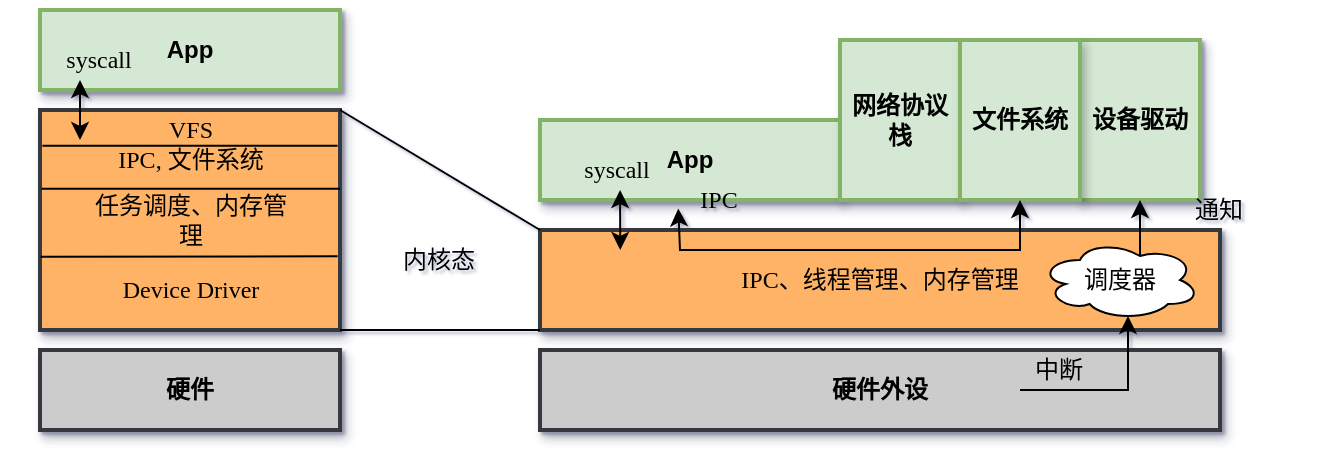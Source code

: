 <mxfile version="27.0.5">
  <diagram name="第 1 页" id="HJdR2ewPqc4SO0az2n2Y">
    <mxGraphModel dx="784" dy="-2637" grid="1" gridSize="10" guides="1" tooltips="1" connect="1" arrows="1" fold="1" page="1" pageScale="1" pageWidth="1169" pageHeight="827" background="#ffffff" math="0" shadow="1">
      <root>
        <mxCell id="0" />
        <mxCell id="1" parent="0" />
        <mxCell id="p9Vdy9ozkMkJOrNqYk9j-1" value="" style="rounded=0;whiteSpace=wrap;html=1;fillColor=#FFB366;strokeColor=#36393d;strokeWidth=2;container=0;shadow=1;" parent="1" vertex="1">
          <mxGeometry x="110" y="4100" width="150" height="110" as="geometry" />
        </mxCell>
        <mxCell id="p9Vdy9ozkMkJOrNqYk9j-2" value="&lt;b&gt;硬件&lt;/b&gt;" style="rounded=0;whiteSpace=wrap;html=1;fillColor=#CCCCCC;strokeColor=#36393d;strokeWidth=2;container=0;shadow=1;" parent="1" vertex="1">
          <mxGeometry x="110" y="4220" width="150" height="40" as="geometry" />
        </mxCell>
        <mxCell id="p9Vdy9ozkMkJOrNqYk9j-3" value="" style="endArrow=none;html=1;rounded=0;entryX=0.008;entryY=0.162;entryDx=0;entryDy=0;exitX=0.992;exitY=0.162;exitDx=0;exitDy=0;entryPerimeter=0;exitPerimeter=0;" parent="1" source="p9Vdy9ozkMkJOrNqYk9j-1" target="p9Vdy9ozkMkJOrNqYk9j-1" edge="1">
          <mxGeometry width="50" height="50" relative="1" as="geometry">
            <mxPoint x="260" y="4128" as="sourcePoint" />
            <mxPoint x="190" y="4110" as="targetPoint" />
          </mxGeometry>
        </mxCell>
        <mxCell id="p9Vdy9ozkMkJOrNqYk9j-4" value="" style="endArrow=none;html=1;rounded=0;entryX=0.005;entryY=0.358;entryDx=0;entryDy=0;entryPerimeter=0;exitX=1;exitY=0.358;exitDx=0;exitDy=0;exitPerimeter=0;" parent="1" source="p9Vdy9ozkMkJOrNqYk9j-1" target="p9Vdy9ozkMkJOrNqYk9j-1" edge="1">
          <mxGeometry width="50" height="50" relative="1" as="geometry">
            <mxPoint x="260" y="4154.76" as="sourcePoint" />
            <mxPoint x="110" y="4154.76" as="targetPoint" />
          </mxGeometry>
        </mxCell>
        <mxCell id="p9Vdy9ozkMkJOrNqYk9j-5" value="" style="endArrow=none;html=1;rounded=0;entryX=0.002;entryY=0.667;entryDx=0;entryDy=0;entryPerimeter=0;exitX=0.992;exitY=0.665;exitDx=0;exitDy=0;exitPerimeter=0;" parent="1" source="p9Vdy9ozkMkJOrNqYk9j-1" target="p9Vdy9ozkMkJOrNqYk9j-1" edge="1">
          <mxGeometry width="50" height="50" relative="1" as="geometry">
            <mxPoint x="260" y="4180" as="sourcePoint" />
            <mxPoint x="110" y="4180" as="targetPoint" />
          </mxGeometry>
        </mxCell>
        <mxCell id="p9Vdy9ozkMkJOrNqYk9j-6" value="&lt;font style=&quot;font-size: 12px;&quot; face=&quot;Times New Roman&quot;&gt;VFS&lt;/font&gt;" style="text;strokeColor=none;align=center;fillColor=none;html=1;verticalAlign=middle;whiteSpace=wrap;rounded=0;strokeWidth=1;container=0;" parent="1" vertex="1">
          <mxGeometry x="135.58" y="4100" width="98.83" height="20" as="geometry" />
        </mxCell>
        <mxCell id="p9Vdy9ozkMkJOrNqYk9j-8" value="&lt;font face=&quot;Times New Roman&quot; style=&quot;font-size: 12px;&quot;&gt;IPC, &lt;/font&gt;&lt;font face=&quot;宋体-简&quot; style=&quot;font-size: 12px;&quot;&gt;文件系统&lt;/font&gt;" style="text;strokeColor=none;align=center;fillColor=none;html=1;verticalAlign=middle;whiteSpace=wrap;rounded=0;strokeWidth=1;container=0;" parent="1" vertex="1">
          <mxGeometry x="135.58" y="4115" width="98.83" height="20" as="geometry" />
        </mxCell>
        <mxCell id="p9Vdy9ozkMkJOrNqYk9j-9" value="&lt;font face=&quot;宋体-简&quot; style=&quot;font-size: 12px;&quot;&gt;任务调度、内存管理&lt;/font&gt;" style="text;strokeColor=none;align=center;fillColor=none;html=1;verticalAlign=middle;whiteSpace=wrap;rounded=0;strokeWidth=1;container=0;" parent="1" vertex="1">
          <mxGeometry x="135.58" y="4145" width="98.83" height="20" as="geometry" />
        </mxCell>
        <mxCell id="p9Vdy9ozkMkJOrNqYk9j-10" value="&lt;font style=&quot;font-size: 12px;&quot; face=&quot;Times New Roman&quot;&gt;Device Driver&lt;/font&gt;" style="text;strokeColor=none;align=center;fillColor=none;html=1;verticalAlign=middle;whiteSpace=wrap;rounded=0;strokeWidth=1;container=0;" parent="1" vertex="1">
          <mxGeometry x="135.58" y="4180" width="98.83" height="20" as="geometry" />
        </mxCell>
        <mxCell id="p9Vdy9ozkMkJOrNqYk9j-11" value="&lt;b&gt;App&lt;/b&gt;" style="rounded=0;whiteSpace=wrap;html=1;fillColor=#d5e8d4;strokeColor=#82b366;strokeWidth=2;container=0;shadow=1;" parent="1" vertex="1">
          <mxGeometry x="110" y="4050" width="150" height="40" as="geometry" />
        </mxCell>
        <mxCell id="p9Vdy9ozkMkJOrNqYk9j-12" value="&lt;font face=&quot;宋体-简&quot;&gt;IPC、线程管理、内存管理&lt;/font&gt;" style="rounded=0;whiteSpace=wrap;html=1;fillColor=#FFB366;strokeColor=#36393d;strokeWidth=2;container=0;shadow=1;" parent="1" vertex="1">
          <mxGeometry x="360" y="4160" width="340" height="50" as="geometry" />
        </mxCell>
        <mxCell id="p9Vdy9ozkMkJOrNqYk9j-13" value="&lt;b&gt;硬件外设&lt;/b&gt;" style="rounded=0;whiteSpace=wrap;html=1;fillColor=#CCCCCC;strokeColor=#36393d;strokeWidth=2;container=0;shadow=1;" parent="1" vertex="1">
          <mxGeometry x="360" y="4220" width="340" height="40" as="geometry" />
        </mxCell>
        <mxCell id="p9Vdy9ozkMkJOrNqYk9j-21" value="&lt;b&gt;App&lt;/b&gt;" style="rounded=0;whiteSpace=wrap;html=1;fillColor=#d5e8d4;strokeColor=#82b366;strokeWidth=2;container=0;shadow=1;" parent="1" vertex="1">
          <mxGeometry x="360" y="4105" width="150" height="40" as="geometry" />
        </mxCell>
        <mxCell id="p9Vdy9ozkMkJOrNqYk9j-22" value="&lt;b&gt;网络协议栈&lt;/b&gt;" style="rounded=0;whiteSpace=wrap;html=1;fillColor=#d5e8d4;strokeColor=#82b366;strokeWidth=2;container=0;shadow=1;" parent="1" vertex="1">
          <mxGeometry x="510" y="4065" width="60" height="80" as="geometry" />
        </mxCell>
        <mxCell id="p9Vdy9ozkMkJOrNqYk9j-23" value="&lt;b&gt;设备驱动&lt;/b&gt;" style="rounded=0;whiteSpace=wrap;html=1;fillColor=#d5e8d4;strokeColor=#82b366;strokeWidth=2;container=0;shadow=1;" parent="1" vertex="1">
          <mxGeometry x="630" y="4065" width="60" height="80" as="geometry" />
        </mxCell>
        <mxCell id="p9Vdy9ozkMkJOrNqYk9j-24" value="&lt;b&gt;文件系统&lt;/b&gt;" style="rounded=0;whiteSpace=wrap;html=1;fillColor=#d5e8d4;strokeColor=#82b366;strokeWidth=2;container=0;shadow=1;" parent="1" vertex="1">
          <mxGeometry x="570" y="4065" width="60" height="80" as="geometry" />
        </mxCell>
        <mxCell id="p9Vdy9ozkMkJOrNqYk9j-25" value="" style="endArrow=none;html=1;rounded=0;exitX=1;exitY=0;exitDx=0;exitDy=0;entryX=0;entryY=0;entryDx=0;entryDy=0;" parent="1" source="p9Vdy9ozkMkJOrNqYk9j-1" target="p9Vdy9ozkMkJOrNqYk9j-12" edge="1">
          <mxGeometry width="50" height="50" relative="1" as="geometry">
            <mxPoint x="430" y="4100" as="sourcePoint" />
            <mxPoint x="480" y="4050" as="targetPoint" />
          </mxGeometry>
        </mxCell>
        <mxCell id="p9Vdy9ozkMkJOrNqYk9j-26" value="" style="endArrow=none;html=1;rounded=0;exitX=1;exitY=0;exitDx=0;exitDy=0;entryX=0;entryY=1;entryDx=0;entryDy=0;" parent="1" target="p9Vdy9ozkMkJOrNqYk9j-12" edge="1">
          <mxGeometry width="50" height="50" relative="1" as="geometry">
            <mxPoint x="260" y="4210" as="sourcePoint" />
            <mxPoint x="360" y="4270" as="targetPoint" />
          </mxGeometry>
        </mxCell>
        <mxCell id="p9Vdy9ozkMkJOrNqYk9j-27" value="&lt;font face=&quot;宋体-简&quot; style=&quot;font-size: 12px;&quot;&gt;内核态&lt;/font&gt;" style="text;strokeColor=none;align=center;fillColor=none;html=1;verticalAlign=middle;whiteSpace=wrap;rounded=0;strokeWidth=1;container=0;" parent="1" vertex="1">
          <mxGeometry x="260" y="4165" width="98.83" height="20" as="geometry" />
        </mxCell>
        <mxCell id="p9Vdy9ozkMkJOrNqYk9j-32" value="" style="endArrow=classic;startArrow=classic;html=1;rounded=0;entryX=0.5;entryY=1;entryDx=0;entryDy=0;exitX=0.461;exitY=1.106;exitDx=0;exitDy=0;exitPerimeter=0;" parent="1" source="p9Vdy9ozkMkJOrNqYk9j-21" target="p9Vdy9ozkMkJOrNqYk9j-24" edge="1">
          <mxGeometry width="50" height="50" relative="1" as="geometry">
            <mxPoint x="430" y="4150" as="sourcePoint" />
            <mxPoint x="480" y="4180" as="targetPoint" />
            <Array as="points">
              <mxPoint x="430" y="4170" />
              <mxPoint x="600" y="4170" />
            </Array>
          </mxGeometry>
        </mxCell>
        <mxCell id="p9Vdy9ozkMkJOrNqYk9j-35" value="" style="endArrow=classic;startArrow=classic;html=1;rounded=0;exitX=0.118;exitY=0.2;exitDx=0;exitDy=0;exitPerimeter=0;entryX=0.267;entryY=0.875;entryDx=0;entryDy=0;entryPerimeter=0;" parent="1" source="p9Vdy9ozkMkJOrNqYk9j-12" target="p9Vdy9ozkMkJOrNqYk9j-21" edge="1">
          <mxGeometry width="50" height="50" relative="1" as="geometry">
            <mxPoint x="360" y="4180" as="sourcePoint" />
            <mxPoint x="410" y="4130" as="targetPoint" />
          </mxGeometry>
        </mxCell>
        <mxCell id="p9Vdy9ozkMkJOrNqYk9j-36" value="&lt;font style=&quot;font-size: 12px;&quot; face=&quot;Times New Roman&quot;&gt;syscall&lt;/font&gt;" style="text;strokeColor=none;align=center;fillColor=none;html=1;verticalAlign=middle;whiteSpace=wrap;rounded=0;strokeWidth=1;container=0;" parent="1" vertex="1">
          <mxGeometry x="348.83" y="4120" width="98.83" height="20" as="geometry" />
        </mxCell>
        <mxCell id="p9Vdy9ozkMkJOrNqYk9j-37" value="&lt;font face=&quot;Times New Roman&quot;&gt;IPC&lt;/font&gt;" style="text;strokeColor=none;align=center;fillColor=none;html=1;verticalAlign=middle;whiteSpace=wrap;rounded=0;strokeWidth=1;container=0;" parent="1" vertex="1">
          <mxGeometry x="400.0" y="4135" width="98.83" height="20" as="geometry" />
        </mxCell>
        <mxCell id="p9Vdy9ozkMkJOrNqYk9j-39" value="&lt;font face=&quot;宋体-简&quot;&gt;调度器&lt;/font&gt;" style="ellipse;shape=cloud;whiteSpace=wrap;html=1;" parent="1" vertex="1">
          <mxGeometry x="610" y="4165" width="80" height="40" as="geometry" />
        </mxCell>
        <mxCell id="p9Vdy9ozkMkJOrNqYk9j-40" value="" style="endArrow=classic;html=1;rounded=0;exitX=0.706;exitY=0.5;exitDx=0;exitDy=0;exitPerimeter=0;entryX=0.55;entryY=0.95;entryDx=0;entryDy=0;entryPerimeter=0;" parent="1" source="p9Vdy9ozkMkJOrNqYk9j-13" target="p9Vdy9ozkMkJOrNqYk9j-39" edge="1">
          <mxGeometry width="50" height="50" relative="1" as="geometry">
            <mxPoint x="550" y="4250" as="sourcePoint" />
            <mxPoint x="600" y="4200" as="targetPoint" />
            <Array as="points">
              <mxPoint x="654" y="4240" />
            </Array>
          </mxGeometry>
        </mxCell>
        <mxCell id="p9Vdy9ozkMkJOrNqYk9j-41" value="&lt;font face=&quot;宋体-简&quot; style=&quot;font-size: 12px;&quot;&gt;中断&lt;/font&gt;" style="text;strokeColor=none;align=center;fillColor=none;html=1;verticalAlign=middle;whiteSpace=wrap;rounded=0;strokeWidth=1;container=0;" parent="1" vertex="1">
          <mxGeometry x="570" y="4220" width="98.83" height="20" as="geometry" />
        </mxCell>
        <mxCell id="p9Vdy9ozkMkJOrNqYk9j-42" value="" style="endArrow=classic;html=1;rounded=0;exitX=0.625;exitY=0.2;exitDx=0;exitDy=0;exitPerimeter=0;" parent="1" source="p9Vdy9ozkMkJOrNqYk9j-39" target="p9Vdy9ozkMkJOrNqYk9j-23" edge="1">
          <mxGeometry width="50" height="50" relative="1" as="geometry">
            <mxPoint x="550" y="4250" as="sourcePoint" />
            <mxPoint x="600" y="4200" as="targetPoint" />
          </mxGeometry>
        </mxCell>
        <mxCell id="p9Vdy9ozkMkJOrNqYk9j-43" value="&lt;font face=&quot;宋体-简&quot; style=&quot;font-size: 12px;&quot;&gt;通知&lt;/font&gt;" style="text;strokeColor=none;align=center;fillColor=none;html=1;verticalAlign=middle;whiteSpace=wrap;rounded=0;strokeWidth=1;container=0;" parent="1" vertex="1">
          <mxGeometry x="650" y="4140" width="98.83" height="20" as="geometry" />
        </mxCell>
        <mxCell id="p9Vdy9ozkMkJOrNqYk9j-45" value="" style="endArrow=classic;startArrow=classic;html=1;rounded=0;exitX=0.118;exitY=0.2;exitDx=0;exitDy=0;exitPerimeter=0;entryX=0.267;entryY=0.875;entryDx=0;entryDy=0;entryPerimeter=0;" parent="1" edge="1">
          <mxGeometry width="50" height="50" relative="1" as="geometry">
            <mxPoint x="130" y="4115" as="sourcePoint" />
            <mxPoint x="130" y="4085" as="targetPoint" />
          </mxGeometry>
        </mxCell>
        <mxCell id="p9Vdy9ozkMkJOrNqYk9j-46" value="&lt;font style=&quot;font-size: 12px;&quot; face=&quot;Times New Roman&quot;&gt;syscall&lt;/font&gt;" style="text;strokeColor=none;align=center;fillColor=none;html=1;verticalAlign=middle;whiteSpace=wrap;rounded=0;strokeWidth=1;container=0;" parent="1" vertex="1">
          <mxGeometry x="90.0" y="4065" width="98.83" height="20" as="geometry" />
        </mxCell>
      </root>
    </mxGraphModel>
  </diagram>
</mxfile>
